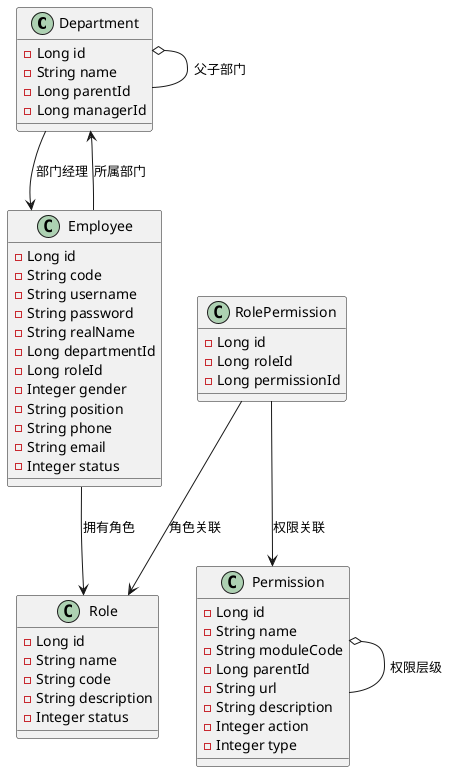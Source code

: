 @startuml
' 组织架构模块
class Department {
  - Long id
  - String name
  - Long parentId
  - Long managerId
}

class Employee {
  - Long id
  - String code
  - String username
  - String password
  - String realName
  - Long departmentId
  - Long roleId
  - Integer gender
  - String position
  - String phone
  - String email
  - Integer status
}

' 权限管理模块
class Permission {
  - Long id
  - String name
  - String moduleCode
  - Long parentId
  - String url
  - String description
  - Integer action
  - Integer type
}

class Role {
  - Long id
  - String name
  - String code
  - String description
  - Integer status
}

class RolePermission {
  - Long id
  - Long roleId
  - Long permissionId
}

' 组织架构关系
Department o-- Department : 父子部门
Department --> Employee : 部门经理
Employee --> Department : 所属部门

' 权限管理关系
Permission o-- Permission : 权限层级
RolePermission --> Role : 角色关联
RolePermission --> Permission : 权限关联
Employee --> Role : 拥有角色
@enduml